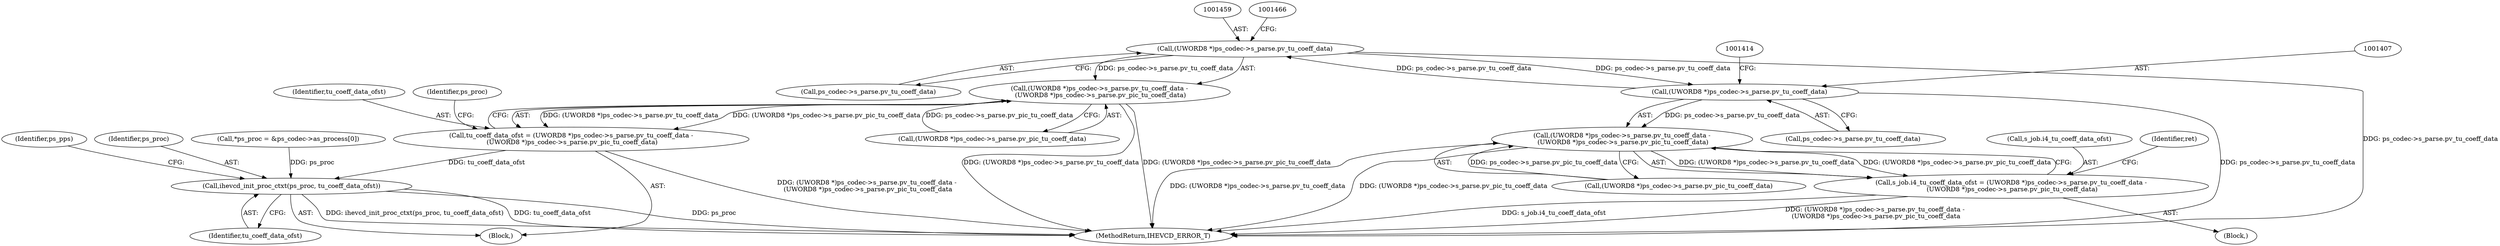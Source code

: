 digraph "0_Android_bcfc7124f6ef9f1ec128fb2e90de774a5b33d199_0@pointer" {
"1001458" [label="(Call,(UWORD8 *)ps_codec->s_parse.pv_tu_coeff_data)"];
"1001406" [label="(Call,(UWORD8 *)ps_codec->s_parse.pv_tu_coeff_data)"];
"1001458" [label="(Call,(UWORD8 *)ps_codec->s_parse.pv_tu_coeff_data)"];
"1001405" [label="(Call,(UWORD8 *)ps_codec->s_parse.pv_tu_coeff_data -\n (UWORD8 *)ps_codec->s_parse.pv_pic_tu_coeff_data)"];
"1001401" [label="(Call,s_job.i4_tu_coeff_data_ofst = (UWORD8 *)ps_codec->s_parse.pv_tu_coeff_data -\n (UWORD8 *)ps_codec->s_parse.pv_pic_tu_coeff_data)"];
"1001457" [label="(Call,(UWORD8 *)ps_codec->s_parse.pv_tu_coeff_data -\n (UWORD8 *)ps_codec->s_parse.pv_pic_tu_coeff_data)"];
"1001455" [label="(Call,tu_coeff_data_ofst = (UWORD8 *)ps_codec->s_parse.pv_tu_coeff_data -\n (UWORD8 *)ps_codec->s_parse.pv_pic_tu_coeff_data)"];
"1001506" [label="(Call,ihevcd_init_proc_ctxt(ps_proc, tu_coeff_data_ofst))"];
"1001413" [label="(Call,(UWORD8 *)ps_codec->s_parse.pv_pic_tu_coeff_data)"];
"1001444" [label="(Block,)"];
"1001511" [label="(Identifier,ps_pps)"];
"1001406" [label="(Call,(UWORD8 *)ps_codec->s_parse.pv_tu_coeff_data)"];
"1001458" [label="(Call,(UWORD8 *)ps_codec->s_parse.pv_tu_coeff_data)"];
"1001460" [label="(Call,ps_codec->s_parse.pv_tu_coeff_data)"];
"1001402" [label="(Call,s_job.i4_tu_coeff_data_ofst)"];
"1001457" [label="(Call,(UWORD8 *)ps_codec->s_parse.pv_tu_coeff_data -\n (UWORD8 *)ps_codec->s_parse.pv_pic_tu_coeff_data)"];
"1001401" [label="(Call,s_job.i4_tu_coeff_data_ofst = (UWORD8 *)ps_codec->s_parse.pv_tu_coeff_data -\n (UWORD8 *)ps_codec->s_parse.pv_pic_tu_coeff_data)"];
"1001405" [label="(Call,(UWORD8 *)ps_codec->s_parse.pv_tu_coeff_data -\n (UWORD8 *)ps_codec->s_parse.pv_pic_tu_coeff_data)"];
"1005173" [label="(MethodReturn,IHEVCD_ERROR_T)"];
"1001506" [label="(Call,ihevcd_init_proc_ctxt(ps_proc, tu_coeff_data_ofst))"];
"1001408" [label="(Call,ps_codec->s_parse.pv_tu_coeff_data)"];
"1001456" [label="(Identifier,tu_coeff_data_ofst)"];
"1001507" [label="(Identifier,ps_proc)"];
"1001474" [label="(Identifier,ps_proc)"];
"1001351" [label="(Block,)"];
"1001455" [label="(Call,tu_coeff_data_ofst = (UWORD8 *)ps_codec->s_parse.pv_tu_coeff_data -\n (UWORD8 *)ps_codec->s_parse.pv_pic_tu_coeff_data)"];
"1001421" [label="(Identifier,ret)"];
"1001446" [label="(Call,*ps_proc = &ps_codec->as_process[0])"];
"1001465" [label="(Call,(UWORD8 *)ps_codec->s_parse.pv_pic_tu_coeff_data)"];
"1001508" [label="(Identifier,tu_coeff_data_ofst)"];
"1001458" -> "1001457"  [label="AST: "];
"1001458" -> "1001460"  [label="CFG: "];
"1001459" -> "1001458"  [label="AST: "];
"1001460" -> "1001458"  [label="AST: "];
"1001466" -> "1001458"  [label="CFG: "];
"1001458" -> "1005173"  [label="DDG: ps_codec->s_parse.pv_tu_coeff_data"];
"1001458" -> "1001406"  [label="DDG: ps_codec->s_parse.pv_tu_coeff_data"];
"1001458" -> "1001457"  [label="DDG: ps_codec->s_parse.pv_tu_coeff_data"];
"1001406" -> "1001458"  [label="DDG: ps_codec->s_parse.pv_tu_coeff_data"];
"1001406" -> "1001405"  [label="AST: "];
"1001406" -> "1001408"  [label="CFG: "];
"1001407" -> "1001406"  [label="AST: "];
"1001408" -> "1001406"  [label="AST: "];
"1001414" -> "1001406"  [label="CFG: "];
"1001406" -> "1005173"  [label="DDG: ps_codec->s_parse.pv_tu_coeff_data"];
"1001406" -> "1001405"  [label="DDG: ps_codec->s_parse.pv_tu_coeff_data"];
"1001405" -> "1001401"  [label="AST: "];
"1001405" -> "1001413"  [label="CFG: "];
"1001413" -> "1001405"  [label="AST: "];
"1001401" -> "1001405"  [label="CFG: "];
"1001405" -> "1005173"  [label="DDG: (UWORD8 *)ps_codec->s_parse.pv_tu_coeff_data"];
"1001405" -> "1005173"  [label="DDG: (UWORD8 *)ps_codec->s_parse.pv_pic_tu_coeff_data"];
"1001405" -> "1001401"  [label="DDG: (UWORD8 *)ps_codec->s_parse.pv_tu_coeff_data"];
"1001405" -> "1001401"  [label="DDG: (UWORD8 *)ps_codec->s_parse.pv_pic_tu_coeff_data"];
"1001413" -> "1001405"  [label="DDG: ps_codec->s_parse.pv_pic_tu_coeff_data"];
"1001401" -> "1001351"  [label="AST: "];
"1001402" -> "1001401"  [label="AST: "];
"1001421" -> "1001401"  [label="CFG: "];
"1001401" -> "1005173"  [label="DDG: (UWORD8 *)ps_codec->s_parse.pv_tu_coeff_data -\n (UWORD8 *)ps_codec->s_parse.pv_pic_tu_coeff_data"];
"1001401" -> "1005173"  [label="DDG: s_job.i4_tu_coeff_data_ofst"];
"1001457" -> "1001455"  [label="AST: "];
"1001457" -> "1001465"  [label="CFG: "];
"1001465" -> "1001457"  [label="AST: "];
"1001455" -> "1001457"  [label="CFG: "];
"1001457" -> "1005173"  [label="DDG: (UWORD8 *)ps_codec->s_parse.pv_tu_coeff_data"];
"1001457" -> "1005173"  [label="DDG: (UWORD8 *)ps_codec->s_parse.pv_pic_tu_coeff_data"];
"1001457" -> "1001455"  [label="DDG: (UWORD8 *)ps_codec->s_parse.pv_tu_coeff_data"];
"1001457" -> "1001455"  [label="DDG: (UWORD8 *)ps_codec->s_parse.pv_pic_tu_coeff_data"];
"1001465" -> "1001457"  [label="DDG: ps_codec->s_parse.pv_pic_tu_coeff_data"];
"1001455" -> "1001444"  [label="AST: "];
"1001456" -> "1001455"  [label="AST: "];
"1001474" -> "1001455"  [label="CFG: "];
"1001455" -> "1005173"  [label="DDG: (UWORD8 *)ps_codec->s_parse.pv_tu_coeff_data -\n (UWORD8 *)ps_codec->s_parse.pv_pic_tu_coeff_data"];
"1001455" -> "1001506"  [label="DDG: tu_coeff_data_ofst"];
"1001506" -> "1001444"  [label="AST: "];
"1001506" -> "1001508"  [label="CFG: "];
"1001507" -> "1001506"  [label="AST: "];
"1001508" -> "1001506"  [label="AST: "];
"1001511" -> "1001506"  [label="CFG: "];
"1001506" -> "1005173"  [label="DDG: ihevcd_init_proc_ctxt(ps_proc, tu_coeff_data_ofst)"];
"1001506" -> "1005173"  [label="DDG: tu_coeff_data_ofst"];
"1001506" -> "1005173"  [label="DDG: ps_proc"];
"1001446" -> "1001506"  [label="DDG: ps_proc"];
}
